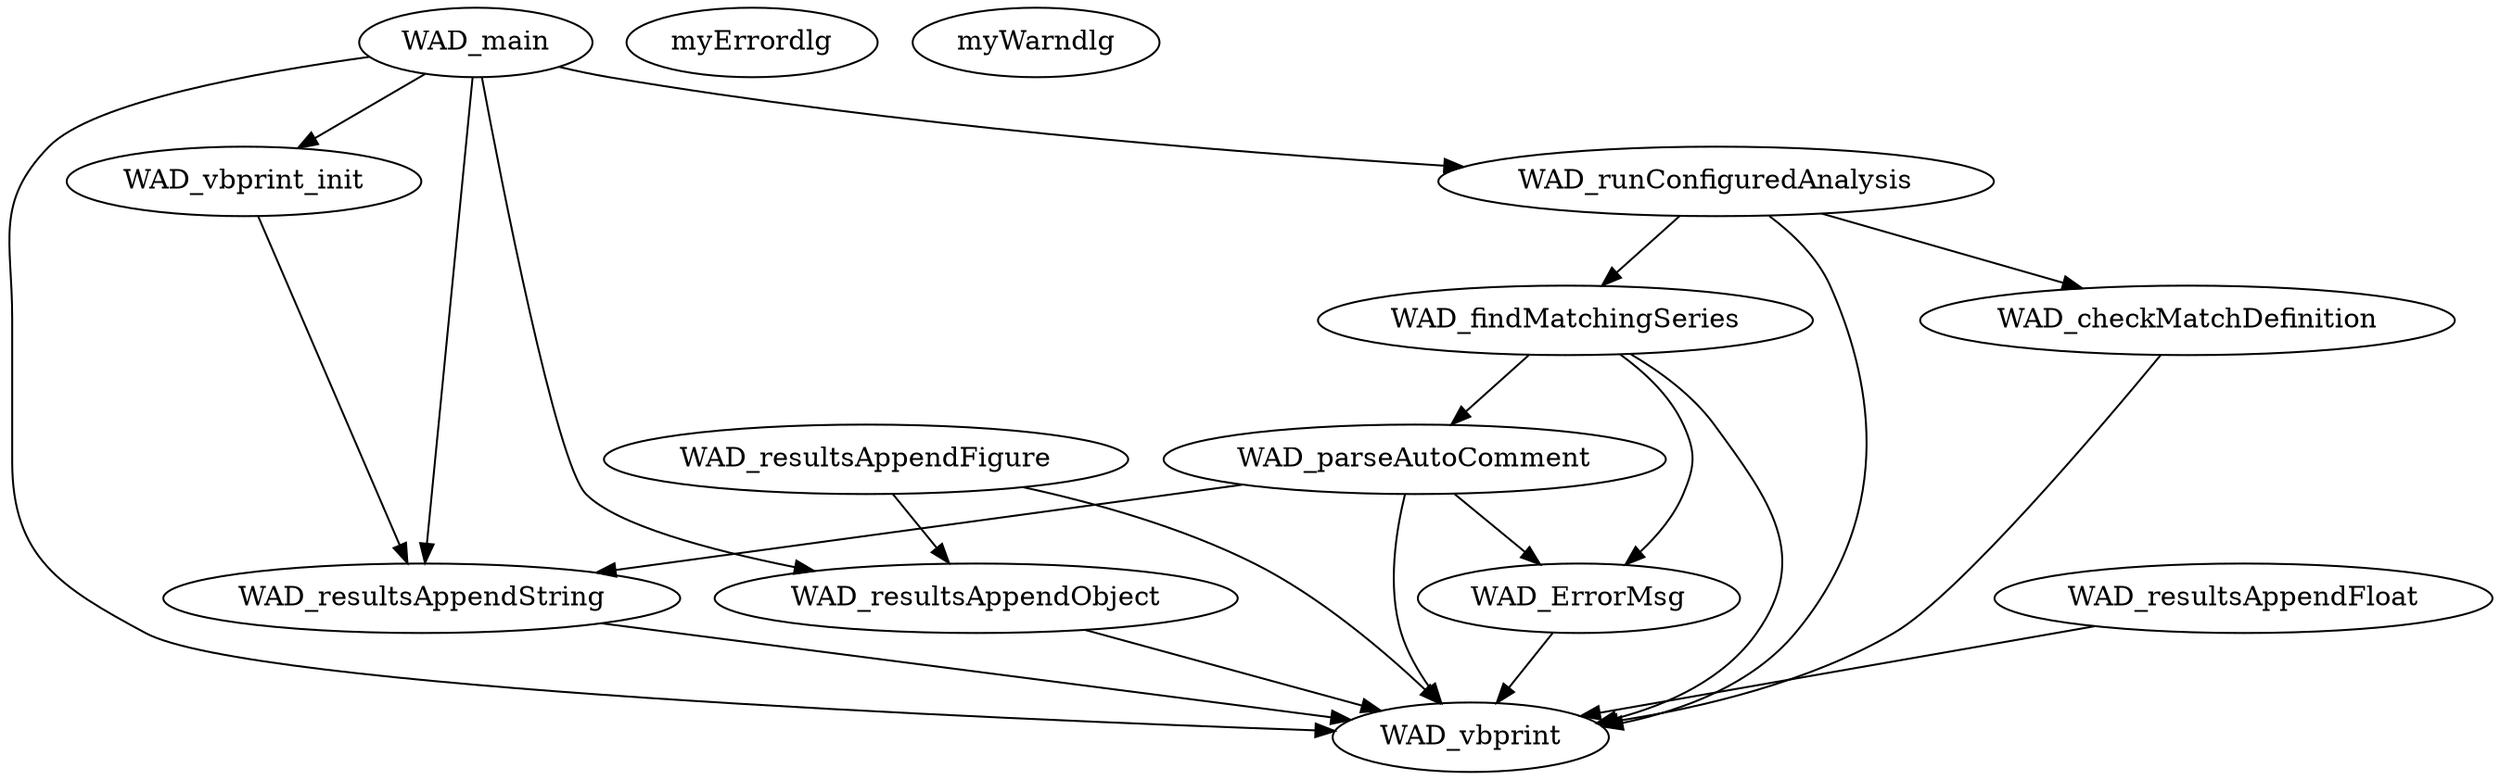 /* Created by mdot for Matlab */
digraph m2html {
  WAD_ErrorMsg -> WAD_vbprint;
  WAD_checkMatchDefinition -> WAD_vbprint;
  WAD_findMatchingSeries -> WAD_ErrorMsg;
  WAD_findMatchingSeries -> WAD_parseAutoComment;
  WAD_findMatchingSeries -> WAD_vbprint;
  WAD_main -> WAD_resultsAppendObject;
  WAD_main -> WAD_resultsAppendString;
  WAD_main -> WAD_runConfiguredAnalysis;
  WAD_main -> WAD_vbprint;
  WAD_main -> WAD_vbprint_init;
  WAD_parseAutoComment -> WAD_ErrorMsg;
  WAD_parseAutoComment -> WAD_resultsAppendString;
  WAD_parseAutoComment -> WAD_vbprint;
  WAD_resultsAppendFigure -> WAD_resultsAppendObject;
  WAD_resultsAppendFigure -> WAD_vbprint;
  WAD_resultsAppendFloat -> WAD_vbprint;
  WAD_resultsAppendObject -> WAD_vbprint;
  WAD_resultsAppendString -> WAD_vbprint;
  WAD_runConfiguredAnalysis -> WAD_checkMatchDefinition;
  WAD_runConfiguredAnalysis -> WAD_findMatchingSeries;
  WAD_runConfiguredAnalysis -> WAD_vbprint;
  WAD_vbprint_init -> WAD_resultsAppendString;

  WAD_ErrorMsg [URL="WAD_ErrorMsg.html"];
  WAD_checkMatchDefinition [URL="WAD_checkMatchDefinition.html"];
  WAD_findMatchingSeries [URL="WAD_findMatchingSeries.html"];
  WAD_main [URL="WAD_main.html"];
  WAD_parseAutoComment [URL="WAD_parseAutoComment.html"];
  WAD_resultsAppendFigure [URL="WAD_resultsAppendFigure.html"];
  WAD_resultsAppendFloat [URL="WAD_resultsAppendFloat.html"];
  WAD_resultsAppendObject [URL="WAD_resultsAppendObject.html"];
  WAD_resultsAppendString [URL="WAD_resultsAppendString.html"];
  WAD_runConfiguredAnalysis [URL="WAD_runConfiguredAnalysis.html"];
  WAD_vbprint [URL="WAD_vbprint.html"];
  WAD_vbprint_init [URL="WAD_vbprint_init.html"];
  myErrordlg [URL="myErrordlg.html"];
  myWarndlg [URL="myWarndlg.html"];
}